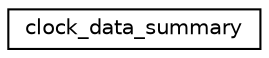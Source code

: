 digraph "Graphical Class Hierarchy"
{
 // INTERACTIVE_SVG=YES
 // LATEX_PDF_SIZE
  edge [fontname="Helvetica",fontsize="10",labelfontname="Helvetica",labelfontsize="10"];
  node [fontname="Helvetica",fontsize="10",shape=record];
  rankdir="LR";
  Node0 [label="clock_data_summary",height=0.2,width=0.4,color="black", fillcolor="white", style="filled",URL="$structmpp__mod_1_1clock__data__summary.html",tooltip="Summary of information from a clock run."];
}
